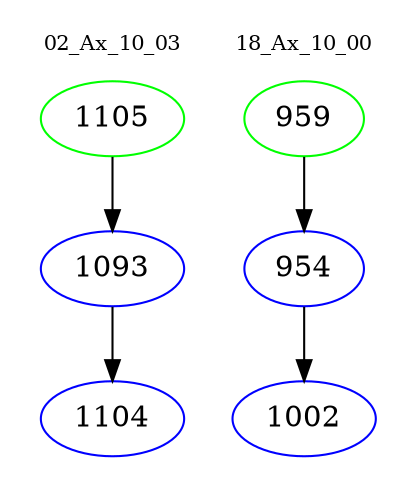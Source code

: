 digraph{
subgraph cluster_0 {
color = white
label = "02_Ax_10_03";
fontsize=10;
T0_1105 [label="1105", color="green"]
T0_1105 -> T0_1093 [color="black"]
T0_1093 [label="1093", color="blue"]
T0_1093 -> T0_1104 [color="black"]
T0_1104 [label="1104", color="blue"]
}
subgraph cluster_1 {
color = white
label = "18_Ax_10_00";
fontsize=10;
T1_959 [label="959", color="green"]
T1_959 -> T1_954 [color="black"]
T1_954 [label="954", color="blue"]
T1_954 -> T1_1002 [color="black"]
T1_1002 [label="1002", color="blue"]
}
}
